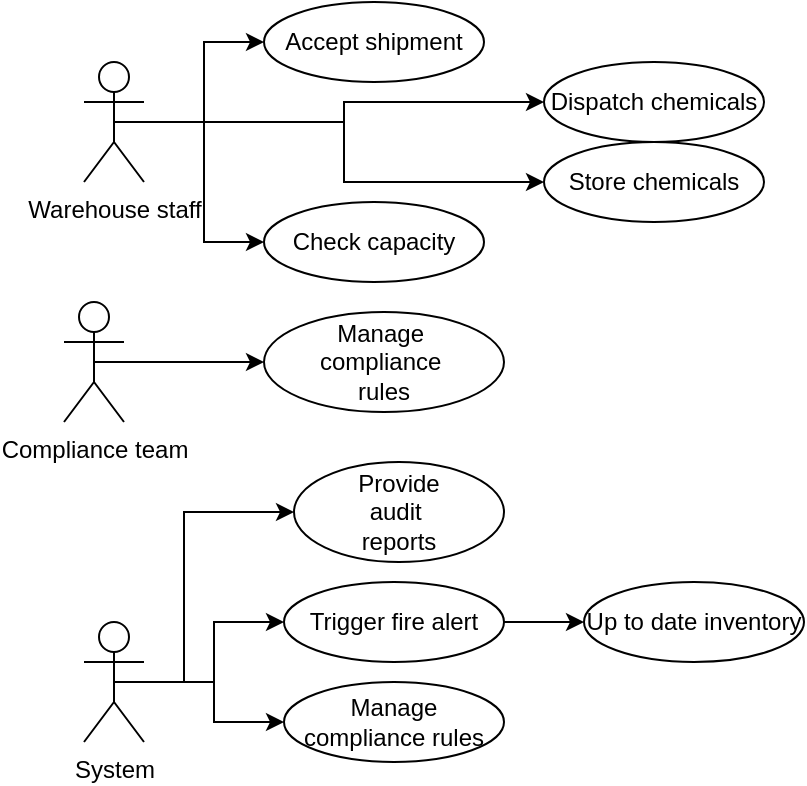 <mxfile version="24.7.10">
  <diagram name="Side-1" id="SCDQHTMRtYDPNLYkssld">
    <mxGraphModel dx="1034" dy="412" grid="1" gridSize="10" guides="1" tooltips="1" connect="1" arrows="1" fold="1" page="1" pageScale="1" pageWidth="827" pageHeight="1169" math="0" shadow="0">
      <root>
        <mxCell id="0" />
        <mxCell id="1" parent="0" />
        <mxCell id="H_3hlT7ZZL6J6j2Pgvtv-17" style="edgeStyle=orthogonalEdgeStyle;rounded=0;orthogonalLoop=1;jettySize=auto;html=1;exitX=0.5;exitY=0.5;exitDx=0;exitDy=0;exitPerimeter=0;entryX=0;entryY=0.5;entryDx=0;entryDy=0;" edge="1" parent="1" source="H_3hlT7ZZL6J6j2Pgvtv-1" target="H_3hlT7ZZL6J6j2Pgvtv-15">
          <mxGeometry relative="1" as="geometry" />
        </mxCell>
        <mxCell id="H_3hlT7ZZL6J6j2Pgvtv-1" value="Compliance team&lt;span style=&quot;color: rgba(0, 0, 0, 0); font-family: monospace; font-size: 0px; text-align: start;&quot;&gt;%3CmxGraphModel%3E%3Croot%3E%3CmxCell%20id%3D%220%22%2F%3E%3CmxCell%20id%3D%221%22%20parent%3D%220%22%2F%3E%3CmxCell%20id%3D%222%22%20value%3D%22Warehouse%20staff%22%20style%3D%22shape%3DumlActor%3BverticalLabelPosition%3Dbottom%3BverticalAlign%3Dtop%3Bhtml%3D1%3B%22%20vertex%3D%221%22%20parent%3D%221%22%3E%3CmxGeometry%20x%3D%2280%22%20y%3D%2260%22%20width%3D%2230%22%20height%3D%2260%22%20as%3D%22geometry%22%2F%3E%3C%2FmxCell%3E%3C%2Froot%3E%3C%2FmxGraphModel%3E&lt;/span&gt;" style="shape=umlActor;verticalLabelPosition=bottom;verticalAlign=top;html=1;" vertex="1" parent="1">
          <mxGeometry x="40" y="160" width="30" height="60" as="geometry" />
        </mxCell>
        <mxCell id="H_3hlT7ZZL6J6j2Pgvtv-10" style="edgeStyle=orthogonalEdgeStyle;rounded=0;orthogonalLoop=1;jettySize=auto;html=1;exitX=0.5;exitY=0.5;exitDx=0;exitDy=0;exitPerimeter=0;entryX=0;entryY=0.5;entryDx=0;entryDy=0;" edge="1" parent="1" source="H_3hlT7ZZL6J6j2Pgvtv-2" target="H_3hlT7ZZL6J6j2Pgvtv-6">
          <mxGeometry relative="1" as="geometry" />
        </mxCell>
        <mxCell id="H_3hlT7ZZL6J6j2Pgvtv-11" style="edgeStyle=orthogonalEdgeStyle;rounded=0;orthogonalLoop=1;jettySize=auto;html=1;exitX=0.5;exitY=0.5;exitDx=0;exitDy=0;exitPerimeter=0;entryX=0;entryY=0.5;entryDx=0;entryDy=0;" edge="1" parent="1" source="H_3hlT7ZZL6J6j2Pgvtv-2" target="H_3hlT7ZZL6J6j2Pgvtv-7">
          <mxGeometry relative="1" as="geometry" />
        </mxCell>
        <mxCell id="H_3hlT7ZZL6J6j2Pgvtv-12" style="edgeStyle=orthogonalEdgeStyle;rounded=0;orthogonalLoop=1;jettySize=auto;html=1;exitX=0.5;exitY=0.5;exitDx=0;exitDy=0;exitPerimeter=0;entryX=0;entryY=0.5;entryDx=0;entryDy=0;" edge="1" parent="1" source="H_3hlT7ZZL6J6j2Pgvtv-2" target="H_3hlT7ZZL6J6j2Pgvtv-9">
          <mxGeometry relative="1" as="geometry" />
        </mxCell>
        <mxCell id="H_3hlT7ZZL6J6j2Pgvtv-13" style="edgeStyle=orthogonalEdgeStyle;rounded=0;orthogonalLoop=1;jettySize=auto;html=1;exitX=0.5;exitY=0.5;exitDx=0;exitDy=0;exitPerimeter=0;entryX=0;entryY=0.5;entryDx=0;entryDy=0;" edge="1" parent="1" source="H_3hlT7ZZL6J6j2Pgvtv-2" target="H_3hlT7ZZL6J6j2Pgvtv-8">
          <mxGeometry relative="1" as="geometry" />
        </mxCell>
        <mxCell id="H_3hlT7ZZL6J6j2Pgvtv-2" value="Warehouse staff" style="shape=umlActor;verticalLabelPosition=bottom;verticalAlign=top;html=1;" vertex="1" parent="1">
          <mxGeometry x="50" y="40" width="30" height="60" as="geometry" />
        </mxCell>
        <mxCell id="H_3hlT7ZZL6J6j2Pgvtv-20" style="edgeStyle=orthogonalEdgeStyle;rounded=0;orthogonalLoop=1;jettySize=auto;html=1;exitX=0.5;exitY=0.5;exitDx=0;exitDy=0;exitPerimeter=0;entryX=0;entryY=0.5;entryDx=0;entryDy=0;" edge="1" parent="1" source="H_3hlT7ZZL6J6j2Pgvtv-3" target="H_3hlT7ZZL6J6j2Pgvtv-18">
          <mxGeometry relative="1" as="geometry" />
        </mxCell>
        <mxCell id="H_3hlT7ZZL6J6j2Pgvtv-21" style="edgeStyle=orthogonalEdgeStyle;rounded=0;orthogonalLoop=1;jettySize=auto;html=1;exitX=0.5;exitY=0.5;exitDx=0;exitDy=0;exitPerimeter=0;entryX=0;entryY=0.5;entryDx=0;entryDy=0;" edge="1" parent="1" source="H_3hlT7ZZL6J6j2Pgvtv-3" target="H_3hlT7ZZL6J6j2Pgvtv-19">
          <mxGeometry relative="1" as="geometry" />
        </mxCell>
        <mxCell id="H_3hlT7ZZL6J6j2Pgvtv-26" style="edgeStyle=orthogonalEdgeStyle;rounded=0;orthogonalLoop=1;jettySize=auto;html=1;exitX=0.5;exitY=0.5;exitDx=0;exitDy=0;exitPerimeter=0;entryX=0;entryY=0.5;entryDx=0;entryDy=0;" edge="1" parent="1" source="H_3hlT7ZZL6J6j2Pgvtv-3" target="H_3hlT7ZZL6J6j2Pgvtv-25">
          <mxGeometry relative="1" as="geometry">
            <Array as="points">
              <mxPoint x="100" y="350" />
              <mxPoint x="100" y="265" />
            </Array>
          </mxGeometry>
        </mxCell>
        <mxCell id="H_3hlT7ZZL6J6j2Pgvtv-3" value="System" style="shape=umlActor;verticalLabelPosition=bottom;verticalAlign=top;html=1;" vertex="1" parent="1">
          <mxGeometry x="50" y="320" width="30" height="60" as="geometry" />
        </mxCell>
        <mxCell id="H_3hlT7ZZL6J6j2Pgvtv-6" value="Accept shipment" style="ellipse;whiteSpace=wrap;html=1;" vertex="1" parent="1">
          <mxGeometry x="140" y="10" width="110" height="40" as="geometry" />
        </mxCell>
        <mxCell id="H_3hlT7ZZL6J6j2Pgvtv-7" value="Check capacity" style="ellipse;whiteSpace=wrap;html=1;" vertex="1" parent="1">
          <mxGeometry x="140" y="110" width="110" height="40" as="geometry" />
        </mxCell>
        <mxCell id="H_3hlT7ZZL6J6j2Pgvtv-8" value="Store chemicals" style="ellipse;whiteSpace=wrap;html=1;" vertex="1" parent="1">
          <mxGeometry x="280" y="80" width="110" height="40" as="geometry" />
        </mxCell>
        <mxCell id="H_3hlT7ZZL6J6j2Pgvtv-9" value="Dispatch chemicals" style="ellipse;whiteSpace=wrap;html=1;" vertex="1" parent="1">
          <mxGeometry x="280" y="40" width="110" height="40" as="geometry" />
        </mxCell>
        <mxCell id="H_3hlT7ZZL6J6j2Pgvtv-15" value="Manage&amp;nbsp;&lt;div&gt;compliance&amp;nbsp;&lt;/div&gt;&lt;div&gt;rules&lt;/div&gt;" style="ellipse;whiteSpace=wrap;html=1;" vertex="1" parent="1">
          <mxGeometry x="140" y="165" width="120" height="50" as="geometry" />
        </mxCell>
        <mxCell id="H_3hlT7ZZL6J6j2Pgvtv-23" style="edgeStyle=orthogonalEdgeStyle;rounded=0;orthogonalLoop=1;jettySize=auto;html=1;exitX=1;exitY=0.5;exitDx=0;exitDy=0;entryX=0;entryY=0.5;entryDx=0;entryDy=0;" edge="1" parent="1" source="H_3hlT7ZZL6J6j2Pgvtv-18" target="H_3hlT7ZZL6J6j2Pgvtv-22">
          <mxGeometry relative="1" as="geometry" />
        </mxCell>
        <mxCell id="H_3hlT7ZZL6J6j2Pgvtv-18" value="Trigger fire alert" style="ellipse;whiteSpace=wrap;html=1;" vertex="1" parent="1">
          <mxGeometry x="150" y="300" width="110" height="40" as="geometry" />
        </mxCell>
        <mxCell id="H_3hlT7ZZL6J6j2Pgvtv-19" value="Manage&lt;div&gt;compliance rules&lt;/div&gt;" style="ellipse;whiteSpace=wrap;html=1;" vertex="1" parent="1">
          <mxGeometry x="150" y="350" width="110" height="40" as="geometry" />
        </mxCell>
        <mxCell id="H_3hlT7ZZL6J6j2Pgvtv-22" value="Up to date inventory" style="ellipse;whiteSpace=wrap;html=1;" vertex="1" parent="1">
          <mxGeometry x="300" y="300" width="110" height="40" as="geometry" />
        </mxCell>
        <mxCell id="H_3hlT7ZZL6J6j2Pgvtv-25" value="Provide&lt;div&gt;audit&amp;nbsp;&lt;/div&gt;&lt;div&gt;reports&lt;/div&gt;" style="ellipse;whiteSpace=wrap;html=1;" vertex="1" parent="1">
          <mxGeometry x="155" y="240" width="105" height="50" as="geometry" />
        </mxCell>
      </root>
    </mxGraphModel>
  </diagram>
</mxfile>
